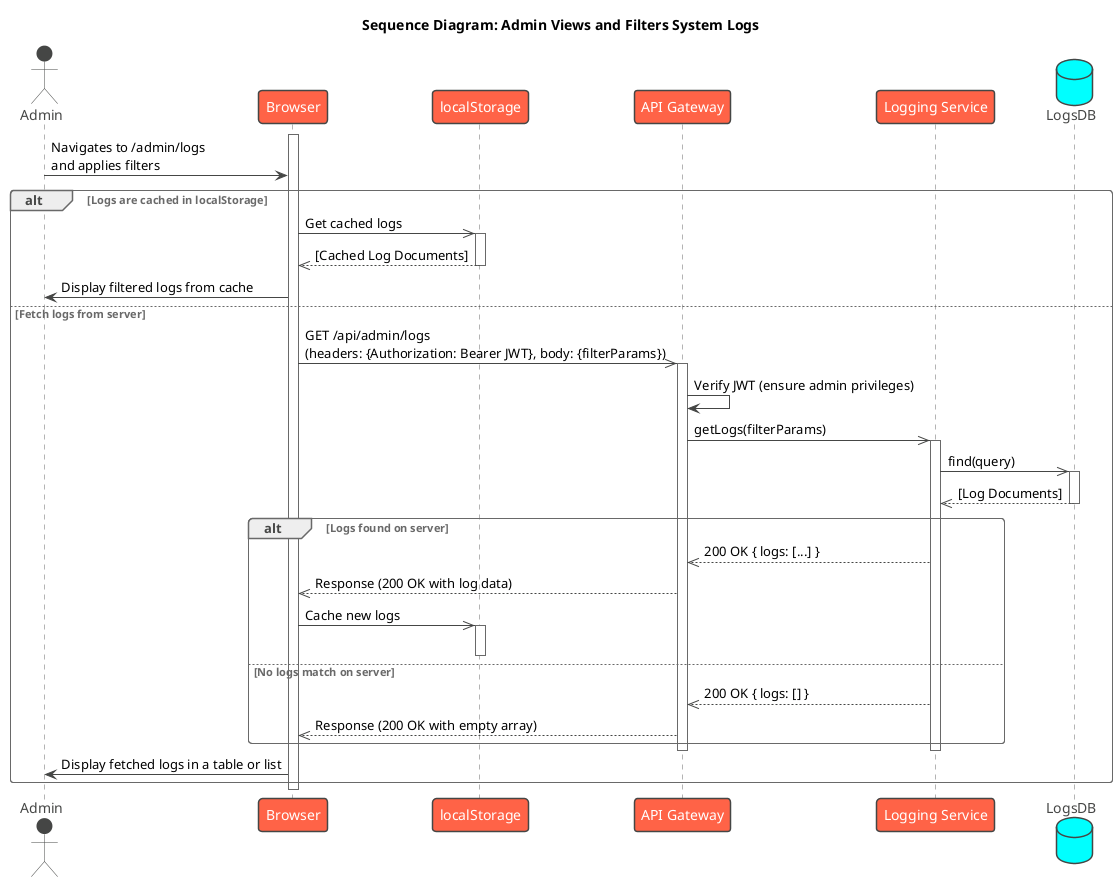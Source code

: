 @startuml
!theme vibrant

title Sequence Diagram: Admin Views and Filters System Logs

actor Admin
participant Browser
participant "localStorage" as LocalStorage
participant "API Gateway" as Gateway
participant "Logging Service" as LoggingService
database "LogsDB"

activate Browser
Admin -> Browser : Navigates to /admin/logs\nand applies filters

alt Logs are cached in localStorage

    Browser ->> LocalStorage : Get cached logs
    activate LocalStorage
    LocalStorage -->> Browser : [Cached Log Documents]
    deactivate LocalStorage

    Browser -> Admin : Display filtered logs from cache

else Fetch logs from server

    Browser ->> Gateway : GET /api/admin/logs\n(headers: {Authorization: Bearer JWT}, body: {filterParams})
    activate Gateway

    Gateway -> Gateway : Verify JWT (ensure admin privileges)
    Gateway ->> LoggingService : getLogs(filterParams)
    activate LoggingService

    LoggingService ->> LogsDB : find(query)
    activate LogsDB
    LogsDB -->> LoggingService : [Log Documents]
    deactivate LogsDB

    alt Logs found on server
        LoggingService -->> Gateway : 200 OK { logs: [...] }
        Gateway -->> Browser : Response (200 OK with log data)
        Browser ->> LocalStorage : Cache new logs
        activate LocalStorage
        deactivate LocalStorage
    else No logs match on server
        LoggingService -->> Gateway : 200 OK { logs: [] }
        Gateway -->> Browser : Response (200 OK with empty array)
    end

    deactivate LoggingService
    deactivate Gateway

    Browser -> Admin : Display fetched logs in a table or list

end

deactivate Browser

@enduml
